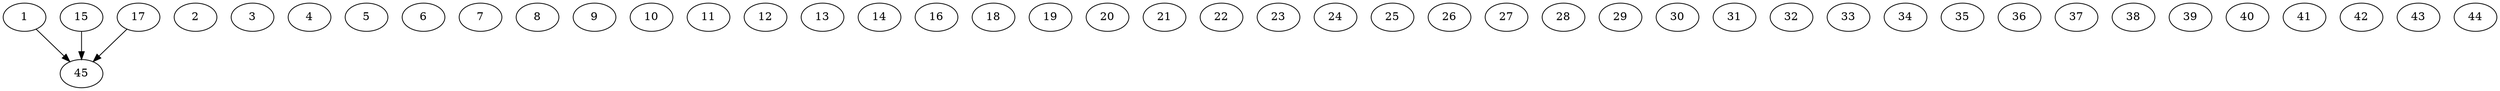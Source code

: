 // DAG automatically generated by daggen at Thu Oct  3 14:07:24 2019
// ./daggen --dot -n 45 --ccr 0.5 --fat 0.9 --regular 0.5 --density 0.5 --mindata 5242880 --maxdata 52428800 
digraph G {
  1 [size="58849280", alpha="0.06", expect_size="29424640"] 
  1 -> 45 [size ="29424640"]
  2 [size="40124416", alpha="0.18", expect_size="20062208"] 
  3 [size="69812224", alpha="0.14", expect_size="34906112"] 
  4 [size="33288192", alpha="0.01", expect_size="16644096"] 
  5 [size="25585664", alpha="0.03", expect_size="12792832"] 
  6 [size="44668928", alpha="0.14", expect_size="22334464"] 
  7 [size="49647616", alpha="0.06", expect_size="24823808"] 
  8 [size="10708992", alpha="0.03", expect_size="5354496"] 
  9 [size="78024704", alpha="0.14", expect_size="39012352"] 
  10 [size="15460352", alpha="0.14", expect_size="7730176"] 
  11 [size="69376000", alpha="0.19", expect_size="34688000"] 
  12 [size="99192832", alpha="0.03", expect_size="49596416"] 
  13 [size="87861248", alpha="0.10", expect_size="43930624"] 
  14 [size="57935872", alpha="0.16", expect_size="28967936"] 
  15 [size="61790208", alpha="0.06", expect_size="30895104"] 
  15 -> 45 [size ="30895104"]
  16 [size="77424640", alpha="0.17", expect_size="38712320"] 
  17 [size="47392768", alpha="0.00", expect_size="23696384"] 
  17 -> 45 [size ="23696384"]
  18 [size="74807296", alpha="0.16", expect_size="37403648"] 
  19 [size="87283712", alpha="0.00", expect_size="43641856"] 
  20 [size="60821504", alpha="0.14", expect_size="30410752"] 
  21 [size="32516096", alpha="0.18", expect_size="16258048"] 
  22 [size="30038016", alpha="0.08", expect_size="15019008"] 
  23 [size="41955328", alpha="0.10", expect_size="20977664"] 
  24 [size="88496128", alpha="0.18", expect_size="44248064"] 
  25 [size="67708928", alpha="0.09", expect_size="33854464"] 
  26 [size="95821824", alpha="0.07", expect_size="47910912"] 
  27 [size="82853888", alpha="0.13", expect_size="41426944"] 
  28 [size="83093504", alpha="0.19", expect_size="41546752"] 
  29 [size="66314240", alpha="0.20", expect_size="33157120"] 
  30 [size="68022272", alpha="0.01", expect_size="34011136"] 
  31 [size="39350272", alpha="0.16", expect_size="19675136"] 
  32 [size="28663808", alpha="0.09", expect_size="14331904"] 
  33 [size="65599488", alpha="0.18", expect_size="32799744"] 
  34 [size="20744192", alpha="0.17", expect_size="10372096"] 
  35 [size="11272192", alpha="0.08", expect_size="5636096"] 
  36 [size="52283392", alpha="0.12", expect_size="26141696"] 
  37 [size="83589120", alpha="0.04", expect_size="41794560"] 
  38 [size="49981440", alpha="0.10", expect_size="24990720"] 
  39 [size="46055424", alpha="0.12", expect_size="23027712"] 
  40 [size="44980224", alpha="0.05", expect_size="22490112"] 
  41 [size="51728384", alpha="0.03", expect_size="25864192"] 
  42 [size="30822400", alpha="0.04", expect_size="15411200"] 
  43 [size="70969344", alpha="0.13", expect_size="35484672"] 
  44 [size="60801024", alpha="0.18", expect_size="30400512"] 
  45 [size="47769600", alpha="0.15", expect_size="23884800"] 
}
